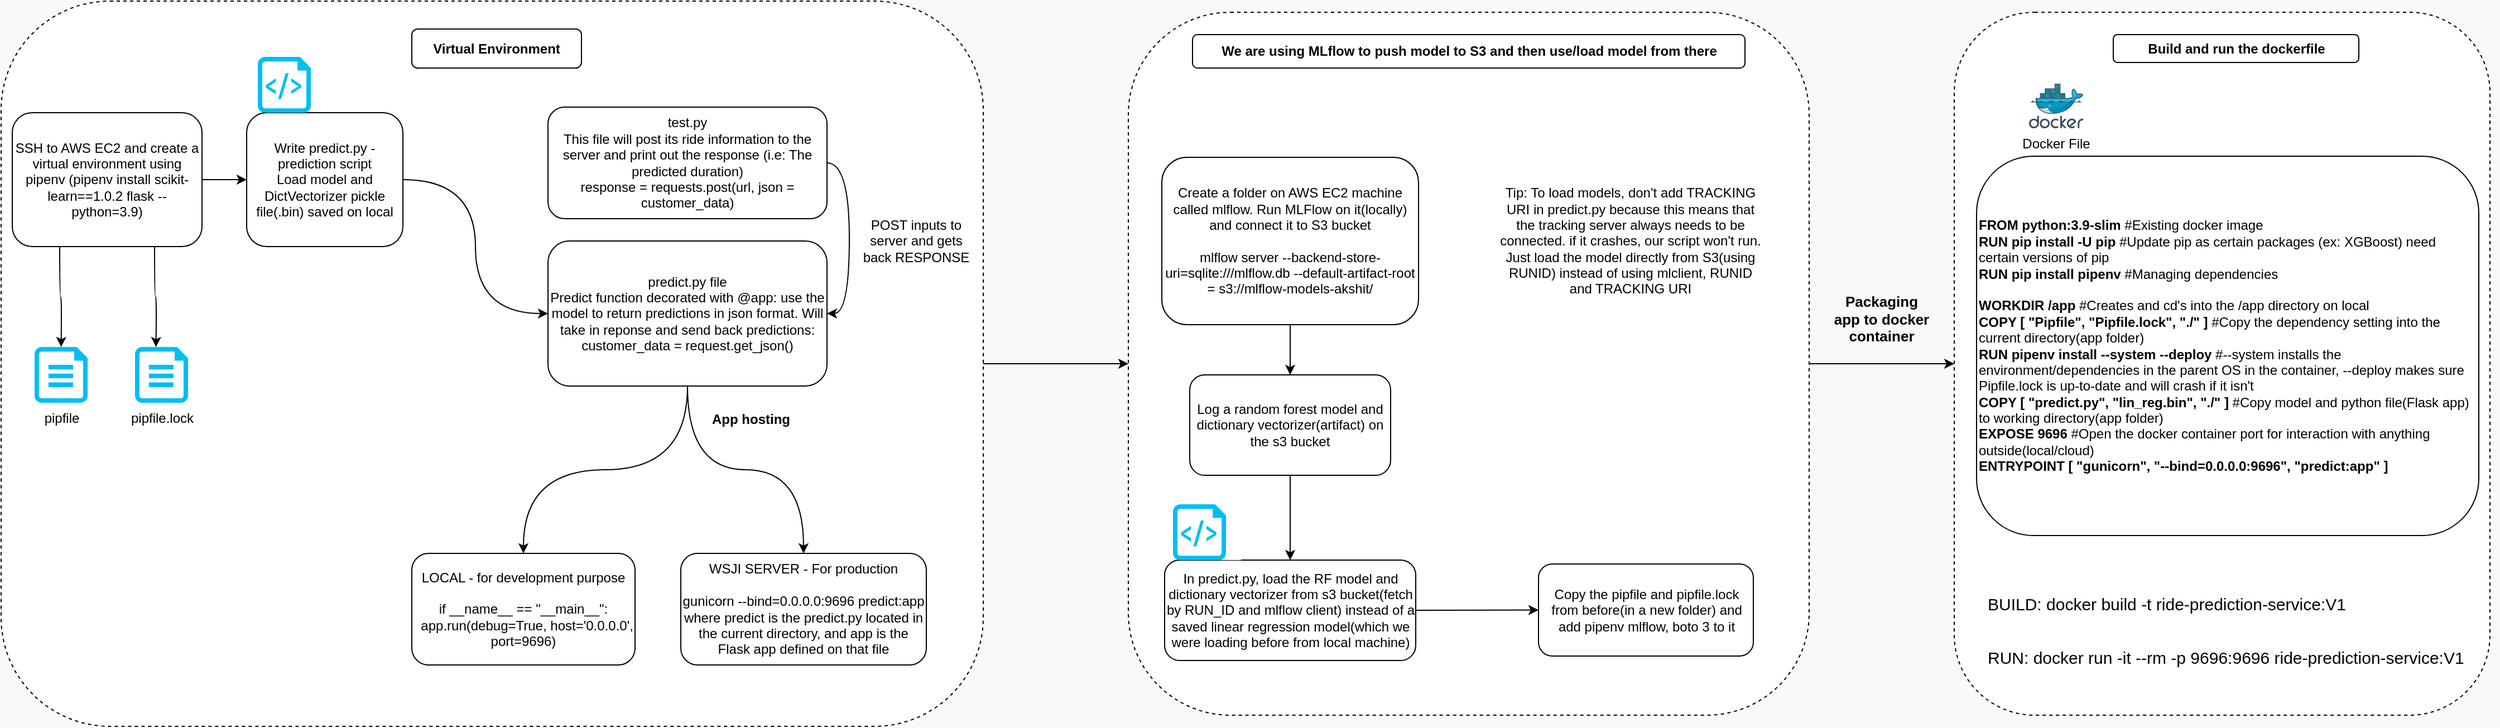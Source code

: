 <mxfile version="20.0.4" type="device" pages="2"><diagram id="x_WVNMMgt7PMu1CskRaq" name="Web Service"><mxGraphModel dx="1240" dy="689" grid="0" gridSize="10" guides="1" tooltips="1" connect="1" arrows="1" fold="1" page="1" pageScale="1" pageWidth="1200" pageHeight="1100" background="#F9F9F9" math="0" shadow="0"><root><mxCell id="0"/><mxCell id="1" parent="0"/><mxCell id="a3uHtJ8_mDcVehDnSqex-35" style="edgeStyle=orthogonalEdgeStyle;rounded=1;orthogonalLoop=1;jettySize=auto;html=1;exitX=1;exitY=0.5;exitDx=0;exitDy=0;entryX=0;entryY=0.5;entryDx=0;entryDy=0;curved=1;" parent="1" source="a3uHtJ8_mDcVehDnSqex-23" target="a3uHtJ8_mDcVehDnSqex-21" edge="1"><mxGeometry relative="1" as="geometry"/></mxCell><mxCell id="a3uHtJ8_mDcVehDnSqex-23" value="" style="rounded=1;whiteSpace=wrap;html=1;dashed=1;" parent="1" vertex="1"><mxGeometry x="1030" y="20" width="610" height="630" as="geometry"/></mxCell><mxCell id="a3uHtJ8_mDcVehDnSqex-21" value="" style="rounded=1;whiteSpace=wrap;html=1;dashed=1;" parent="1" vertex="1"><mxGeometry x="1770" y="20" width="480" height="630" as="geometry"/></mxCell><mxCell id="a3uHtJ8_mDcVehDnSqex-32" style="edgeStyle=orthogonalEdgeStyle;rounded=1;orthogonalLoop=1;jettySize=auto;html=1;exitX=1;exitY=0.5;exitDx=0;exitDy=0;entryX=0;entryY=0.5;entryDx=0;entryDy=0;curved=1;" parent="1" source="a3uHtJ8_mDcVehDnSqex-16" target="a3uHtJ8_mDcVehDnSqex-23" edge="1"><mxGeometry relative="1" as="geometry"/></mxCell><mxCell id="a3uHtJ8_mDcVehDnSqex-16" value="" style="rounded=1;whiteSpace=wrap;html=1;dashed=1;" parent="1" vertex="1"><mxGeometry x="20" y="10" width="880" height="650" as="geometry"/></mxCell><mxCell id="8Pl0zthZQcqE33wrC3q9-5" style="edgeStyle=orthogonalEdgeStyle;rounded=1;orthogonalLoop=1;jettySize=auto;html=1;exitX=1;exitY=0.5;exitDx=0;exitDy=0;curved=1;" parent="1" source="8Pl0zthZQcqE33wrC3q9-1" target="8Pl0zthZQcqE33wrC3q9-4" edge="1"><mxGeometry relative="1" as="geometry"/></mxCell><mxCell id="8Pl0zthZQcqE33wrC3q9-6" style="edgeStyle=orthogonalEdgeStyle;rounded=1;orthogonalLoop=1;jettySize=auto;html=1;exitX=0.25;exitY=1;exitDx=0;exitDy=0;entryX=0.5;entryY=0;entryDx=0;entryDy=0;entryPerimeter=0;curved=1;" parent="1" source="8Pl0zthZQcqE33wrC3q9-1" edge="1"><mxGeometry relative="1" as="geometry"><mxPoint x="73.75" y="320" as="targetPoint"/></mxGeometry></mxCell><mxCell id="8Pl0zthZQcqE33wrC3q9-7" style="edgeStyle=orthogonalEdgeStyle;rounded=1;orthogonalLoop=1;jettySize=auto;html=1;exitX=0.75;exitY=1;exitDx=0;exitDy=0;entryX=0.5;entryY=0;entryDx=0;entryDy=0;entryPerimeter=0;curved=1;" parent="1" source="8Pl0zthZQcqE33wrC3q9-1" edge="1"><mxGeometry relative="1" as="geometry"><mxPoint x="158.75" y="320" as="targetPoint"/></mxGeometry></mxCell><mxCell id="8Pl0zthZQcqE33wrC3q9-1" value="SSH to AWS EC2 and create a virtual environment using pipenv (pipenv install scikit-learn==1.0.2 flask --python=3.9)" style="rounded=1;whiteSpace=wrap;html=1;" parent="1" vertex="1"><mxGeometry x="30" y="110" width="170" height="120" as="geometry"/></mxCell><mxCell id="a3uHtJ8_mDcVehDnSqex-15" style="edgeStyle=orthogonalEdgeStyle;rounded=1;orthogonalLoop=1;jettySize=auto;html=1;exitX=1;exitY=0.5;exitDx=0;exitDy=0;entryX=0;entryY=0.5;entryDx=0;entryDy=0;curved=1;" parent="1" source="8Pl0zthZQcqE33wrC3q9-4" target="8Pl0zthZQcqE33wrC3q9-13" edge="1"><mxGeometry relative="1" as="geometry"/></mxCell><mxCell id="8Pl0zthZQcqE33wrC3q9-15" style="edgeStyle=orthogonalEdgeStyle;rounded=1;orthogonalLoop=1;jettySize=auto;html=1;exitX=0.5;exitY=1;exitDx=0;exitDy=0;entryX=0.5;entryY=0;entryDx=0;entryDy=0;curved=1;" parent="1" source="8Pl0zthZQcqE33wrC3q9-13" target="8Pl0zthZQcqE33wrC3q9-16" edge="1"><mxGeometry relative="1" as="geometry"><mxPoint x="600" y="340" as="targetPoint"/></mxGeometry></mxCell><mxCell id="8Pl0zthZQcqE33wrC3q9-18" style="edgeStyle=orthogonalEdgeStyle;rounded=1;orthogonalLoop=1;jettySize=auto;html=1;exitX=0.5;exitY=1;exitDx=0;exitDy=0;curved=1;" parent="1" source="8Pl0zthZQcqE33wrC3q9-13" target="8Pl0zthZQcqE33wrC3q9-17" edge="1"><mxGeometry relative="1" as="geometry"/></mxCell><mxCell id="8Pl0zthZQcqE33wrC3q9-13" value="predict.py file&lt;br&gt;Predict function decorated with @app: use the model to return predictions in json format. Will take in reponse and send back predictions:&lt;br&gt;customer_data = request.get_json()" style="rounded=1;whiteSpace=wrap;html=1;" parent="1" vertex="1"><mxGeometry x="510" y="225" width="250" height="130" as="geometry"/></mxCell><mxCell id="a3uHtJ8_mDcVehDnSqex-24" style="edgeStyle=orthogonalEdgeStyle;rounded=1;orthogonalLoop=1;jettySize=auto;html=1;exitX=1;exitY=0.5;exitDx=0;exitDy=0;entryX=1;entryY=0.5;entryDx=0;entryDy=0;curved=1;" parent="1" source="8Pl0zthZQcqE33wrC3q9-14" target="8Pl0zthZQcqE33wrC3q9-13" edge="1"><mxGeometry relative="1" as="geometry"/></mxCell><mxCell id="8Pl0zthZQcqE33wrC3q9-14" value="test.py&lt;br&gt;This file will post its ride information to the server and print out the response (i.e: The predicted duration)&lt;br&gt;response = requests.post(url, json = customer_data)" style="rounded=1;whiteSpace=wrap;html=1;" parent="1" vertex="1"><mxGeometry x="510" y="105" width="250" height="100" as="geometry"/></mxCell><mxCell id="8Pl0zthZQcqE33wrC3q9-16" value="LOCAL - for development purpose&lt;br&gt;&lt;br&gt;&lt;div&gt;if __name__ == &quot;__main__&quot;:&lt;/div&gt;&lt;div&gt;&amp;nbsp; app.run(debug=True, host='0.0.0.0', port=9696)&lt;/div&gt;" style="rounded=1;whiteSpace=wrap;html=1;" parent="1" vertex="1"><mxGeometry x="388" y="505" width="200" height="100" as="geometry"/></mxCell><mxCell id="8Pl0zthZQcqE33wrC3q9-17" value="WSJI SERVER - For production&lt;br&gt;&lt;br&gt;&lt;div&gt;gunicorn --bind=0.0.0.0:9696 predict:app&lt;/div&gt;&lt;div&gt;where predict is the predict.py located in the current directory, and app is the Flask app defined on that file&lt;/div&gt;" style="rounded=1;whiteSpace=wrap;html=1;" parent="1" vertex="1"><mxGeometry x="629" y="505" width="220" height="100" as="geometry"/></mxCell><mxCell id="8Pl0zthZQcqE33wrC3q9-20" value="Docker File" style="sketch=0;aspect=fixed;html=1;points=[];align=center;image;fontSize=12;image=img/lib/mscae/Docker.svg;rounded=1;" parent="1" vertex="1"><mxGeometry x="1837" y="84" width="48.78" height="40" as="geometry"/></mxCell><mxCell id="8Pl0zthZQcqE33wrC3q9-21" value="&lt;b&gt;Build and run the dockerfile&lt;/b&gt;" style="rounded=1;whiteSpace=wrap;html=1;" parent="1" vertex="1"><mxGeometry x="1912.5" y="40" width="220" height="25" as="geometry"/></mxCell><mxCell id="a3uHtJ8_mDcVehDnSqex-5" value="" style="edgeStyle=orthogonalEdgeStyle;rounded=1;orthogonalLoop=1;jettySize=auto;html=1;curved=1;" parent="1" source="a3uHtJ8_mDcVehDnSqex-1" target="a3uHtJ8_mDcVehDnSqex-4" edge="1"><mxGeometry relative="1" as="geometry"/></mxCell><mxCell id="a3uHtJ8_mDcVehDnSqex-1" value="Create a folder on AWS EC2 machine called mlflow. Run MLFlow on it(locally) and connect it to S3 bucket&lt;br&gt;&lt;br&gt;mlflow server --backend-store-uri=sqlite:///mlflow.db --default-artifact-root = s3://mlflow-models-akshit/" style="rounded=1;whiteSpace=wrap;html=1;" parent="1" vertex="1"><mxGeometry x="1060" y="150" width="230" height="150" as="geometry"/></mxCell><mxCell id="a3uHtJ8_mDcVehDnSqex-7" value="" style="edgeStyle=orthogonalEdgeStyle;rounded=1;orthogonalLoop=1;jettySize=auto;html=1;curved=1;" parent="1" source="a3uHtJ8_mDcVehDnSqex-4" target="a3uHtJ8_mDcVehDnSqex-6" edge="1"><mxGeometry relative="1" as="geometry"/></mxCell><mxCell id="a3uHtJ8_mDcVehDnSqex-4" value="Log a random forest model and dictionary vectorizer(artifact) on the s3 bucket" style="rounded=1;whiteSpace=wrap;html=1;" parent="1" vertex="1"><mxGeometry x="1085" y="345" width="180" height="90" as="geometry"/></mxCell><mxCell id="a3uHtJ8_mDcVehDnSqex-9" value="" style="edgeStyle=orthogonalEdgeStyle;rounded=1;orthogonalLoop=1;jettySize=auto;html=1;curved=1;" parent="1" source="a3uHtJ8_mDcVehDnSqex-6" target="a3uHtJ8_mDcVehDnSqex-8" edge="1"><mxGeometry relative="1" as="geometry"/></mxCell><mxCell id="a3uHtJ8_mDcVehDnSqex-8" value="Copy the pipfile and pipfile.lock from before(in a new folder) and add pipenv mlflow, boto 3 to it" style="whiteSpace=wrap;html=1;rounded=1;" parent="1" vertex="1"><mxGeometry x="1397.5" y="514.5" width="192.5" height="82.5" as="geometry"/></mxCell><mxCell id="a3uHtJ8_mDcVehDnSqex-10" value="&lt;b&gt;We are using MLflow to push model to S3 and then use/load model from there&lt;/b&gt;" style="rounded=1;whiteSpace=wrap;html=1;" parent="1" vertex="1"><mxGeometry x="1087.5" y="40" width="495" height="30" as="geometry"/></mxCell><mxCell id="a3uHtJ8_mDcVehDnSqex-25" value="&lt;b&gt;App hosting&lt;/b&gt;" style="text;html=1;strokeColor=none;fillColor=none;align=center;verticalAlign=middle;whiteSpace=wrap;rounded=1;dashed=1;" parent="1" vertex="1"><mxGeometry x="647" y="370" width="90" height="30" as="geometry"/></mxCell><mxCell id="a3uHtJ8_mDcVehDnSqex-26" value="POST inputs to server and gets back RESPONSE" style="text;html=1;strokeColor=none;fillColor=none;align=center;verticalAlign=middle;whiteSpace=wrap;rounded=1;dashed=1;" parent="1" vertex="1"><mxGeometry x="790" y="195" width="100" height="60" as="geometry"/></mxCell><mxCell id="a3uHtJ8_mDcVehDnSqex-34" value="Tip: To load models, don't add TRACKING URI in predict.py because this means that the tracking server always needs to be connected. if it crashes, our script won't run. Just load the model directly from S3(using RUNID) instead of using mlclient, RUNID and TRACKING URI" style="text;html=1;strokeColor=none;fillColor=none;align=center;verticalAlign=middle;whiteSpace=wrap;rounded=1;dashed=1;" parent="1" vertex="1"><mxGeometry x="1360" y="150" width="240" height="150" as="geometry"/></mxCell><mxCell id="a3uHtJ8_mDcVehDnSqex-42" value="&lt;span style=&quot;background-color: initial;&quot;&gt;&lt;b&gt;FROM python:3.9-slim&lt;/b&gt;&amp;nbsp;#Existing docker image&lt;/span&gt;&lt;div style=&quot;&quot;&gt;&lt;b&gt;RUN pip install -U pip&lt;/b&gt;&amp;nbsp;#Update pip as certain packages (ex: XGBoost) need certain versions of pip&lt;/div&gt;&lt;div style=&quot;&quot;&gt;&lt;b&gt;RUN pip install pipenv&lt;/b&gt;&amp;nbsp;#Managing dependencies&lt;/div&gt;&lt;div style=&quot;&quot;&gt;&lt;br&gt;&lt;/div&gt;&lt;div style=&quot;&quot;&gt;&lt;b&gt;WORKDIR /app&lt;/b&gt;&amp;nbsp;#Creates and cd's into the /app directory on local&lt;/div&gt;&lt;div style=&quot;&quot;&gt;&lt;b&gt;COPY [ &quot;Pipfile&quot;, &quot;Pipfile.lock&quot;, &quot;./&quot; ]&lt;/b&gt;&amp;nbsp;#Copy the dependency setting into the current directory(app folder)&lt;/div&gt;&lt;div style=&quot;&quot;&gt;&lt;b&gt;RUN pipenv install --system --deploy&lt;/b&gt;&amp;nbsp;#--system installs the environment/dependencies in the parent OS in the container, --deploy makes sure Pipfile.lock is up-to-date and will crash if it isn't&lt;/div&gt;&lt;div style=&quot;&quot;&gt;&lt;b&gt;COPY [ &quot;predict.py&quot;, &quot;lin_reg.bin&quot;, &quot;./&quot; ]&lt;/b&gt;&amp;nbsp;#Copy model and python file(Flask app) to working directory(app folder)&lt;/div&gt;&lt;div style=&quot;&quot;&gt;&lt;b&gt;EXPOSE 9696&lt;/b&gt;&amp;nbsp;#Open the docker container port for interaction with anything outside(local/cloud)&lt;/div&gt;&lt;div style=&quot;&quot;&gt;&lt;b&gt;ENTRYPOINT [ &quot;gunicorn&quot;, &quot;--bind=0.0.0.0:9696&quot;, &quot;predict:app&quot; ]&lt;/b&gt;&amp;nbsp;&lt;/div&gt;" style="rounded=1;whiteSpace=wrap;html=1;align=left;" parent="1" vertex="1"><mxGeometry x="1790" y="149" width="450" height="340" as="geometry"/></mxCell><mxCell id="a3uHtJ8_mDcVehDnSqex-41" value="&lt;b&gt;Virtual Environment&lt;/b&gt;" style="rounded=1;whiteSpace=wrap;html=1;" parent="1" vertex="1"><mxGeometry x="388" y="35" width="152" height="35" as="geometry"/></mxCell><mxCell id="a3uHtJ8_mDcVehDnSqex-43" value="&lt;b&gt;&lt;font style=&quot;font-size: 13px;&quot;&gt;Packaging app to docker container&lt;/font&gt;&lt;/b&gt;" style="text;html=1;strokeColor=none;fillColor=none;align=center;verticalAlign=middle;whiteSpace=wrap;rounded=1;" parent="1" vertex="1"><mxGeometry x="1660" y="260" width="90" height="70" as="geometry"/></mxCell><mxCell id="a3uHtJ8_mDcVehDnSqex-44" value="&lt;font style=&quot;font-size: 15px;&quot;&gt;BUILD: docker build -t ride-prediction-service:V1&lt;/font&gt;" style="text;html=1;strokeColor=none;fillColor=none;align=left;verticalAlign=middle;whiteSpace=wrap;rounded=1;fontSize=13;" parent="1" vertex="1"><mxGeometry x="1798" y="525" width="430" height="50" as="geometry"/></mxCell><mxCell id="a3uHtJ8_mDcVehDnSqex-45" value="&lt;font style=&quot;font-size: 15px;&quot;&gt;RUN: docker run -it --rm -p 9696:9696 ride-prediction-service:V1&lt;/font&gt;" style="text;html=1;strokeColor=none;fillColor=none;align=left;verticalAlign=middle;whiteSpace=wrap;rounded=1;fontSize=13;" parent="1" vertex="1"><mxGeometry x="1798" y="575" width="460" height="45" as="geometry"/></mxCell><mxCell id="T-7mfEVWyywbGDe3jK3Y-1" value="pipfile" style="verticalLabelPosition=bottom;html=1;verticalAlign=top;align=center;strokeColor=none;fillColor=#00BEF2;shape=mxgraph.azure.cloud_services_configuration_file;pointerEvents=1;" vertex="1" parent="1"><mxGeometry x="50" y="320" width="47.5" height="50" as="geometry"/></mxCell><mxCell id="T-7mfEVWyywbGDe3jK3Y-2" value="pipfile.lock" style="verticalLabelPosition=bottom;html=1;verticalAlign=top;align=center;strokeColor=none;fillColor=#00BEF2;shape=mxgraph.azure.cloud_services_configuration_file;pointerEvents=1;" vertex="1" parent="1"><mxGeometry x="140" y="320" width="47.5" height="50" as="geometry"/></mxCell><mxCell id="T-7mfEVWyywbGDe3jK3Y-5" value="" style="group" vertex="1" connectable="0" parent="1"><mxGeometry x="240" y="60" width="140" height="170" as="geometry"/></mxCell><mxCell id="a3uHtJ8_mDcVehDnSqex-37" value="" style="group;rounded=1;" parent="T-7mfEVWyywbGDe3jK3Y-5" vertex="1" connectable="0"><mxGeometry width="140" height="170" as="geometry"/></mxCell><mxCell id="8Pl0zthZQcqE33wrC3q9-4" value="Write predict.py -prediction script&lt;br&gt;Load model and DictVectorizer pickle file(.bin) saved on local" style="rounded=1;whiteSpace=wrap;html=1;" parent="a3uHtJ8_mDcVehDnSqex-37" vertex="1"><mxGeometry y="50" width="140" height="120" as="geometry"/></mxCell><mxCell id="T-7mfEVWyywbGDe3jK3Y-4" value="" style="verticalLabelPosition=bottom;html=1;verticalAlign=top;align=center;strokeColor=none;fillColor=#00BEF2;shape=mxgraph.azure.script_file;pointerEvents=1;" vertex="1" parent="T-7mfEVWyywbGDe3jK3Y-5"><mxGeometry x="10" width="47.5" height="50" as="geometry"/></mxCell><mxCell id="T-7mfEVWyywbGDe3jK3Y-7" value="" style="group" vertex="1" connectable="0" parent="1"><mxGeometry x="1062.5" y="461" width="225" height="140" as="geometry"/></mxCell><mxCell id="a3uHtJ8_mDcVehDnSqex-40" value="" style="group;rounded=1;" parent="T-7mfEVWyywbGDe3jK3Y-7" vertex="1" connectable="0"><mxGeometry width="225" height="140" as="geometry"/></mxCell><mxCell id="a3uHtJ8_mDcVehDnSqex-6" value="In predict.py, load the RF model and dictionary vectorizer from s3 bucket(fetch by RUN_ID and mlflow client) instead of a saved linear regression model(which we were loading before from local machine)" style="rounded=1;whiteSpace=wrap;html=1;" parent="a3uHtJ8_mDcVehDnSqex-40" vertex="1"><mxGeometry y="50" width="225" height="90" as="geometry"/></mxCell><mxCell id="a3uHtJ8_mDcVehDnSqex-39" value="" style="verticalLabelPosition=bottom;html=1;verticalAlign=top;align=center;strokeColor=none;shape=mxgraph.azure.script_file;pointerEvents=1;dashed=1;rounded=1;" parent="a3uHtJ8_mDcVehDnSqex-40" vertex="1"><mxGeometry x="25.5" width="47.5" height="50" as="geometry"/></mxCell><mxCell id="T-7mfEVWyywbGDe3jK3Y-6" value="" style="verticalLabelPosition=bottom;html=1;verticalAlign=top;align=center;strokeColor=none;fillColor=#00BEF2;shape=mxgraph.azure.script_file;pointerEvents=1;" vertex="1" parent="T-7mfEVWyywbGDe3jK3Y-7"><mxGeometry x="7.5" width="47.5" height="50" as="geometry"/></mxCell></root></mxGraphModel></diagram><diagram id="Y9lFXz390egmr0SAHIaQ" name="Batch Process"><mxGraphModel dx="868" dy="482" grid="1" gridSize="10" guides="1" tooltips="1" connect="1" arrows="1" fold="1" page="1" pageScale="1" pageWidth="1600" pageHeight="1100" math="0" shadow="0"><root><mxCell id="0"/><mxCell id="1" parent="0"/></root></mxGraphModel></diagram></mxfile>